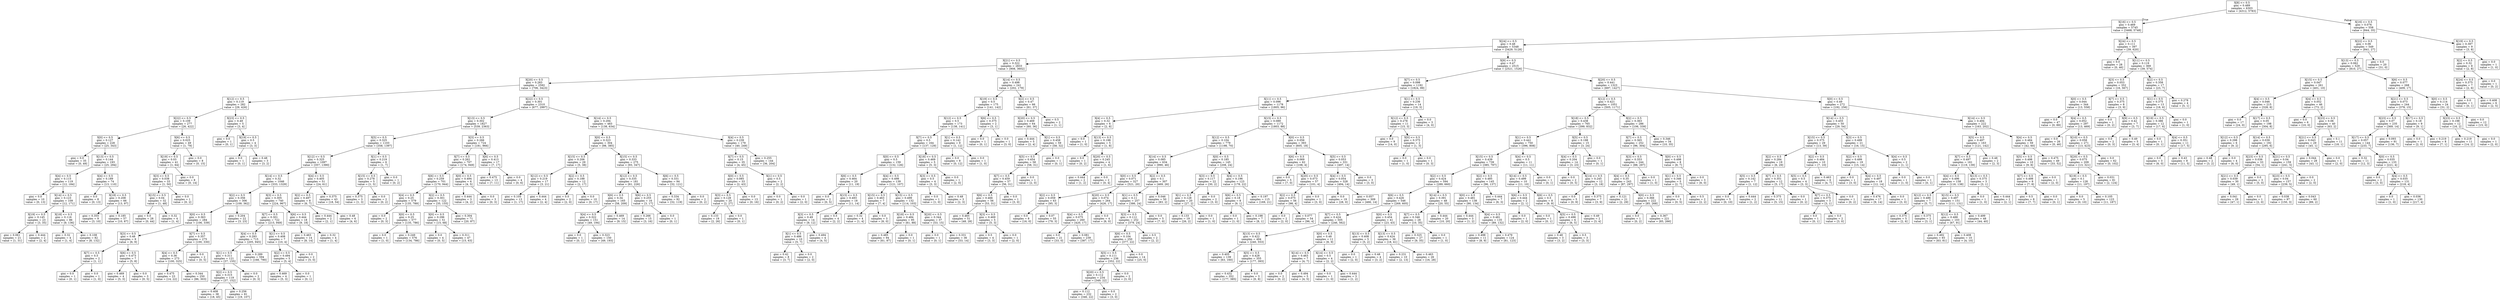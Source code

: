 digraph Tree {
node [shape=box] ;
0 [label="X[8] <= 0.5\ngini = 0.489\nsamples = 6303\nvalue = [4312, 5783]"] ;
1 [label="X[16] <= 0.5\ngini = 0.469\nsamples = 5745\nvalue = [3468, 5748]"] ;
0 -> 1 [labeldistance=2.5, labelangle=45, headlabel="True"] ;
2 [label="X[24] <= 0.5\ngini = 0.48\nsamples = 5348\nvalue = [3429, 5128]"] ;
1 -> 2 ;
3 [label="X[21] <= 0.5\ngini = 0.322\nsamples = 2833\nvalue = [908, 3602]"] ;
2 -> 3 ;
4 [label="X[20] <= 0.5\ngini = 0.283\nsamples = 2592\nvalue = [706, 3423]"] ;
3 -> 4 ;
5 [label="X[12] <= 0.5\ngini = 0.119\nsamples = 282\nvalue = [29, 426]"] ;
4 -> 5 ;
6 [label="X[22] <= 0.5\ngini = 0.109\nsamples = 277\nvalue = [26, 422]"] ;
5 -> 6 ;
7 [label="X[0] <= 0.5\ngini = 0.127\nsamples = 228\nvalue = [25, 343]"] ;
6 -> 7 ;
8 [label="gini = 0.0\nsamples = 35\nvalue = [0, 49]"] ;
7 -> 8 ;
9 [label="X[13] <= 0.5\ngini = 0.144\nsamples = 193\nvalue = [25, 294]"] ;
7 -> 9 ;
10 [label="X[4] <= 0.5\ngini = 0.115\nsamples = 119\nvalue = [12, 184]"] ;
9 -> 10 ;
11 [label="gini = 0.0\nsamples = 10\nvalue = [0, 13]"] ;
10 -> 11 ;
12 [label="X[14] <= 0.5\ngini = 0.123\nsamples = 109\nvalue = [12, 171]"] ;
10 -> 12 ;
13 [label="X[19] <= 0.5\ngini = 0.145\nsamples = 23\nvalue = [3, 35]"] ;
12 -> 13 ;
14 [label="gini = 0.061\nsamples = 21\nvalue = [1, 31]"] ;
13 -> 14 ;
15 [label="gini = 0.444\nsamples = 2\nvalue = [2, 4]"] ;
13 -> 15 ;
16 [label="X[18] <= 0.5\ngini = 0.116\nsamples = 86\nvalue = [9, 136]"] ;
12 -> 16 ;
17 [label="gini = 0.32\nsamples = 4\nvalue = [1, 4]"] ;
16 -> 17 ;
18 [label="gini = 0.108\nsamples = 82\nvalue = [8, 132]"] ;
16 -> 18 ;
19 [label="X[4] <= 0.5\ngini = 0.189\nsamples = 74\nvalue = [13, 110]"] ;
9 -> 19 ;
20 [label="gini = 0.0\nsamples = 8\nvalue = [0, 13]"] ;
19 -> 20 ;
21 [label="X[18] <= 0.5\ngini = 0.208\nsamples = 66\nvalue = [13, 97]"] ;
19 -> 21 ;
22 [label="gini = 0.355\nsamples = 9\nvalue = [3, 10]"] ;
21 -> 22 ;
23 [label="gini = 0.185\nsamples = 57\nvalue = [10, 87]"] ;
21 -> 23 ;
24 [label="X[6] <= 0.5\ngini = 0.025\nsamples = 49\nvalue = [1, 79]"] ;
6 -> 24 ;
25 [label="X[19] <= 0.5\ngini = 0.03\nsamples = 41\nvalue = [1, 64]"] ;
24 -> 25 ;
26 [label="X[3] <= 0.5\ngini = 0.038\nsamples = 33\nvalue = [1, 50]"] ;
25 -> 26 ;
27 [label="X[15] <= 0.5\ngini = 0.04\nsamples = 32\nvalue = [1, 48]"] ;
26 -> 27 ;
28 [label="gini = 0.0\nsamples = 28\nvalue = [0, 44]"] ;
27 -> 28 ;
29 [label="gini = 0.32\nsamples = 4\nvalue = [1, 4]"] ;
27 -> 29 ;
30 [label="gini = 0.0\nsamples = 1\nvalue = [0, 2]"] ;
26 -> 30 ;
31 [label="gini = 0.0\nsamples = 8\nvalue = [0, 14]"] ;
25 -> 31 ;
32 [label="gini = 0.0\nsamples = 8\nvalue = [0, 15]"] ;
24 -> 32 ;
33 [label="X[23] <= 0.5\ngini = 0.49\nsamples = 5\nvalue = [3, 4]"] ;
5 -> 33 ;
34 [label="gini = 0.0\nsamples = 1\nvalue = [0, 1]"] ;
33 -> 34 ;
35 [label="X[19] <= 0.5\ngini = 0.5\nsamples = 4\nvalue = [3, 3]"] ;
33 -> 35 ;
36 [label="gini = 0.0\nsamples = 1\nvalue = [0, 1]"] ;
35 -> 36 ;
37 [label="gini = 0.48\nsamples = 3\nvalue = [3, 2]"] ;
35 -> 37 ;
38 [label="X[22] <= 0.5\ngini = 0.301\nsamples = 2310\nvalue = [677, 2997]"] ;
4 -> 38 ;
39 [label="X[13] <= 0.5\ngini = 0.302\nsamples = 1827\nvalue = [539, 2363]"] ;
38 -> 39 ;
40 [label="X[5] <= 0.5\ngini = 0.325\nsamples = 1103\nvalue = [358, 1397]"] ;
39 -> 40 ;
41 [label="X[12] <= 0.5\ngini = 0.325\nsamples = 1097\nvalue = [357, 1390]"] ;
40 -> 41 ;
42 [label="X[14] <= 0.5\ngini = 0.32\nsamples = 1046\nvalue = [333, 1329]"] ;
41 -> 42 ;
43 [label="X[2] <= 0.5\ngini = 0.356\nsamples = 306\nvalue = [109, 362]"] ;
42 -> 43 ;
44 [label="X[0] <= 0.5\ngini = 0.363\nsamples = 284\nvalue = [106, 339]"] ;
43 -> 44 ;
45 [label="X[3] <= 0.5\ngini = 0.48\nsamples = 9\nvalue = [6, 9]"] ;
44 -> 45 ;
46 [label="X[7] <= 0.5\ngini = 0.5\nsamples = 2\nvalue = [1, 1]"] ;
45 -> 46 ;
47 [label="gini = 0.0\nsamples = 1\nvalue = [0, 1]"] ;
46 -> 47 ;
48 [label="gini = 0.0\nsamples = 1\nvalue = [1, 0]"] ;
46 -> 48 ;
49 [label="X[6] <= 0.5\ngini = 0.473\nsamples = 7\nvalue = [5, 8]"] ;
45 -> 49 ;
50 [label="gini = 0.469\nsamples = 4\nvalue = [5, 3]"] ;
49 -> 50 ;
51 [label="gini = 0.0\nsamples = 3\nvalue = [0, 5]"] ;
49 -> 51 ;
52 [label="X[7] <= 0.5\ngini = 0.357\nsamples = 275\nvalue = [100, 330]"] ;
44 -> 52 ;
53 [label="X[4] <= 0.5\ngini = 0.36\nsamples = 273\nvalue = [100, 325]"] ;
52 -> 53 ;
54 [label="gini = 0.475\nsamples = 23\nvalue = [14, 22]"] ;
53 -> 54 ;
55 [label="gini = 0.344\nsamples = 250\nvalue = [86, 303]"] ;
53 -> 55 ;
56 [label="gini = 0.0\nsamples = 2\nvalue = [0, 5]"] ;
52 -> 56 ;
57 [label="gini = 0.204\nsamples = 22\nvalue = [3, 23]"] ;
43 -> 57 ;
58 [label="X[3] <= 0.5\ngini = 0.305\nsamples = 740\nvalue = [224, 967]"] ;
42 -> 58 ;
59 [label="X[7] <= 0.5\ngini = 0.301\nsamples = 722\nvalue = [215, 949]"] ;
58 -> 59 ;
60 [label="X[4] <= 0.5\ngini = 0.293\nsamples = 715\nvalue = [205, 945]"] ;
59 -> 60 ;
61 [label="X[1] <= 0.5\ngini = 0.311\nsamples = 121\nvalue = [37, 155]"] ;
60 -> 61 ;
62 [label="X[2] <= 0.5\ngini = 0.315\nsamples = 119\nvalue = [37, 152]"] ;
61 -> 62 ;
63 [label="gini = 0.408\nsamples = 38\nvalue = [18, 45]"] ;
62 -> 63 ;
64 [label="gini = 0.256\nsamples = 81\nvalue = [19, 107]"] ;
62 -> 64 ;
65 [label="gini = 0.0\nsamples = 2\nvalue = [0, 3]"] ;
61 -> 65 ;
66 [label="gini = 0.289\nsamples = 594\nvalue = [168, 790]"] ;
60 -> 66 ;
67 [label="X[1] <= 0.5\ngini = 0.408\nsamples = 7\nvalue = [10, 4]"] ;
59 -> 67 ;
68 [label="X[2] <= 0.5\ngini = 0.494\nsamples = 5\nvalue = [5, 4]"] ;
67 -> 68 ;
69 [label="gini = 0.469\nsamples = 4\nvalue = [5, 3]"] ;
68 -> 69 ;
70 [label="gini = 0.0\nsamples = 1\nvalue = [0, 1]"] ;
68 -> 70 ;
71 [label="gini = 0.0\nsamples = 2\nvalue = [5, 0]"] ;
67 -> 71 ;
72 [label="X[6] <= 0.5\ngini = 0.444\nsamples = 18\nvalue = [9, 18]"] ;
58 -> 72 ;
73 [label="gini = 0.463\nsamples = 14\nvalue = [8, 14]"] ;
72 -> 73 ;
74 [label="gini = 0.32\nsamples = 4\nvalue = [1, 4]"] ;
72 -> 74 ;
75 [label="X[4] <= 0.5\ngini = 0.405\nsamples = 51\nvalue = [24, 61]"] ;
41 -> 75 ;
76 [label="X[2] <= 0.5\ngini = 0.497\nsamples = 8\nvalue = [6, 7]"] ;
75 -> 76 ;
77 [label="gini = 0.444\nsamples = 2\nvalue = [2, 1]"] ;
76 -> 77 ;
78 [label="gini = 0.48\nsamples = 6\nvalue = [4, 6]"] ;
76 -> 78 ;
79 [label="gini = 0.375\nsamples = 43\nvalue = [18, 54]"] ;
75 -> 79 ;
80 [label="X[1] <= 0.5\ngini = 0.219\nsamples = 6\nvalue = [1, 7]"] ;
40 -> 80 ;
81 [label="X[15] <= 0.5\ngini = 0.278\nsamples = 5\nvalue = [1, 5]"] ;
80 -> 81 ;
82 [label="gini = 0.375\nsamples = 3\nvalue = [1, 3]"] ;
81 -> 82 ;
83 [label="gini = 0.0\nsamples = 2\nvalue = [0, 2]"] ;
81 -> 83 ;
84 [label="gini = 0.0\nsamples = 1\nvalue = [0, 2]"] ;
80 -> 84 ;
85 [label="X[3] <= 0.5\ngini = 0.266\nsamples = 724\nvalue = [181, 966]"] ;
39 -> 85 ;
86 [label="X[7] <= 0.5\ngini = 0.262\nsamples = 707\nvalue = [174, 949]"] ;
85 -> 86 ;
87 [label="X[6] <= 0.5\ngini = 0.259\nsamples = 701\nvalue = [170, 944]"] ;
86 -> 87 ;
88 [label="X[4] <= 0.5\ngini = 0.25\nsamples = 579\nvalue = [135, 789]"] ;
87 -> 88 ;
89 [label="gini = 0.0\nsamples = 2\nvalue = [0, 3]"] ;
88 -> 89 ;
90 [label="X[0] <= 0.5\ngini = 0.25\nsamples = 577\nvalue = [135, 786]"] ;
88 -> 90 ;
91 [label="gini = 0.0\nsamples = 1\nvalue = [1, 0]"] ;
90 -> 91 ;
92 [label="gini = 0.249\nsamples = 576\nvalue = [134, 786]"] ;
90 -> 92 ;
93 [label="X[2] <= 0.5\ngini = 0.301\nsamples = 122\nvalue = [35, 155]"] ;
87 -> 93 ;
94 [label="X[0] <= 0.5\ngini = 0.296\nsamples = 51\nvalue = [15, 68]"] ;
93 -> 94 ;
95 [label="gini = 0.0\nsamples = 4\nvalue = [0, 5]"] ;
94 -> 95 ;
96 [label="gini = 0.311\nsamples = 47\nvalue = [15, 63]"] ;
94 -> 96 ;
97 [label="gini = 0.304\nsamples = 71\nvalue = [20, 87]"] ;
93 -> 97 ;
98 [label="X[0] <= 0.5\ngini = 0.494\nsamples = 6\nvalue = [4, 5]"] ;
86 -> 98 ;
99 [label="gini = 0.444\nsamples = 3\nvalue = [4, 2]"] ;
98 -> 99 ;
100 [label="gini = 0.0\nsamples = 3\nvalue = [0, 3]"] ;
98 -> 100 ;
101 [label="X[6] <= 0.5\ngini = 0.413\nsamples = 17\nvalue = [7, 17]"] ;
85 -> 101 ;
102 [label="gini = 0.475\nsamples = 13\nvalue = [7, 11]"] ;
101 -> 102 ;
103 [label="gini = 0.0\nsamples = 4\nvalue = [0, 6]"] ;
101 -> 103 ;
104 [label="X[14] <= 0.5\ngini = 0.294\nsamples = 483\nvalue = [138, 634]"] ;
38 -> 104 ;
105 [label="X[0] <= 0.5\ngini = 0.323\nsamples = 304\nvalue = [98, 385]"] ;
104 -> 105 ;
106 [label="X[15] <= 0.5\ngini = 0.206\nsamples = 29\nvalue = [5, 38]"] ;
105 -> 106 ;
107 [label="X[12] <= 0.5\ngini = 0.219\nsamples = 17\nvalue = [3, 21]"] ;
106 -> 107 ;
108 [label="gini = 0.105\nsamples = 13\nvalue = [1, 17]"] ;
107 -> 108 ;
109 [label="gini = 0.444\nsamples = 4\nvalue = [2, 4]"] ;
107 -> 109 ;
110 [label="X[2] <= 0.5\ngini = 0.188\nsamples = 12\nvalue = [2, 17]"] ;
106 -> 110 ;
111 [label="gini = 0.0\nsamples = 2\nvalue = [2, 0]"] ;
110 -> 111 ;
112 [label="gini = 0.0\nsamples = 10\nvalue = [0, 17]"] ;
110 -> 112 ;
113 [label="X[15] <= 0.5\ngini = 0.333\nsamples = 275\nvalue = [93, 347]"] ;
105 -> 113 ;
114 [label="X[12] <= 0.5\ngini = 0.335\nsamples = 181\nvalue = [61, 226]"] ;
113 -> 114 ;
115 [label="X[6] <= 0.5\ngini = 0.34\nsamples = 165\nvalue = [58, 209]"] ;
114 -> 115 ;
116 [label="X[4] <= 0.5\ngini = 0.322\nsamples = 151\nvalue = [49, 194]"] ;
115 -> 116 ;
117 [label="gini = 0.0\nsamples = 1\nvalue = [0, 1]"] ;
116 -> 117 ;
118 [label="gini = 0.323\nsamples = 150\nvalue = [49, 193]"] ;
116 -> 118 ;
119 [label="gini = 0.469\nsamples = 14\nvalue = [9, 15]"] ;
115 -> 119 ;
120 [label="X[6] <= 0.5\ngini = 0.255\nsamples = 16\nvalue = [3, 17]"] ;
114 -> 120 ;
121 [label="gini = 0.266\nsamples = 15\nvalue = [3, 16]"] ;
120 -> 121 ;
122 [label="gini = 0.0\nsamples = 1\nvalue = [0, 1]"] ;
120 -> 122 ;
123 [label="X[6] <= 0.5\ngini = 0.331\nsamples = 94\nvalue = [32, 121]"] ;
113 -> 123 ;
124 [label="gini = 0.334\nsamples = 92\nvalue = [32, 119]"] ;
123 -> 124 ;
125 [label="gini = 0.0\nsamples = 2\nvalue = [0, 2]"] ;
123 -> 125 ;
126 [label="X[4] <= 0.5\ngini = 0.239\nsamples = 179\nvalue = [40, 249]"] ;
104 -> 126 ;
127 [label="X[7] <= 0.5\ngini = 0.15\nsamples = 35\nvalue = [4, 45]"] ;
126 -> 127 ;
128 [label="X[0] <= 0.5\ngini = 0.085\nsamples = 33\nvalue = [2, 43]"] ;
127 -> 128 ;
129 [label="X[3] <= 0.5\ngini = 0.128\nsamples = 20\nvalue = [2, 27]"] ;
128 -> 129 ;
130 [label="gini = 0.133\nsamples = 19\nvalue = [2, 26]"] ;
129 -> 130 ;
131 [label="gini = 0.0\nsamples = 1\nvalue = [0, 1]"] ;
129 -> 131 ;
132 [label="gini = 0.0\nsamples = 13\nvalue = [0, 16]"] ;
128 -> 132 ;
133 [label="X[1] <= 0.5\ngini = 0.5\nsamples = 2\nvalue = [2, 2]"] ;
127 -> 133 ;
134 [label="gini = 0.0\nsamples = 1\nvalue = [0, 2]"] ;
133 -> 134 ;
135 [label="gini = 0.0\nsamples = 1\nvalue = [2, 0]"] ;
133 -> 135 ;
136 [label="gini = 0.255\nsamples = 144\nvalue = [36, 204]"] ;
126 -> 136 ;
137 [label="X[14] <= 0.5\ngini = 0.498\nsamples = 241\nvalue = [202, 179]"] ;
3 -> 137 ;
138 [label="X[19] <= 0.5\ngini = 0.5\nsamples = 175\nvalue = [141, 142]"] ;
137 -> 138 ;
139 [label="X[12] <= 0.5\ngini = 0.5\nsamples = 173\nvalue = [138, 141]"] ;
138 -> 139 ;
140 [label="X[7] <= 0.5\ngini = 0.5\nsamples = 164\nvalue = [137, 129]"] ;
139 -> 140 ;
141 [label="X[0] <= 0.5\ngini = 0.5\nsamples = 159\nvalue = [132, 126]"] ;
140 -> 141 ;
142 [label="X[6] <= 0.5\ngini = 0.464\nsamples = 20\nvalue = [11, 19]"] ;
141 -> 142 ;
143 [label="gini = 0.0\nsamples = 2\nvalue = [0, 5]"] ;
142 -> 143 ;
144 [label="X[15] <= 0.5\ngini = 0.493\nsamples = 18\nvalue = [11, 14]"] ;
142 -> 144 ;
145 [label="X[3] <= 0.5\ngini = 0.49\nsamples = 14\nvalue = [9, 12]"] ;
144 -> 145 ;
146 [label="X[1] <= 0.5\ngini = 0.486\nsamples = 10\nvalue = [5, 7]"] ;
145 -> 146 ;
147 [label="gini = 0.42\nsamples = 8\nvalue = [3, 7]"] ;
146 -> 147 ;
148 [label="gini = 0.0\nsamples = 2\nvalue = [2, 0]"] ;
146 -> 148 ;
149 [label="gini = 0.494\nsamples = 4\nvalue = [4, 5]"] ;
145 -> 149 ;
150 [label="gini = 0.5\nsamples = 4\nvalue = [2, 2]"] ;
144 -> 150 ;
151 [label="X[4] <= 0.5\ngini = 0.498\nsamples = 139\nvalue = [121, 107]"] ;
141 -> 151 ;
152 [label="X[15] <= 0.5\ngini = 0.463\nsamples = 7\nvalue = [7, 4]"] ;
151 -> 152 ;
153 [label="gini = 0.32\nsamples = 4\nvalue = [1, 4]"] ;
152 -> 153 ;
154 [label="gini = 0.0\nsamples = 3\nvalue = [6, 0]"] ;
152 -> 154 ;
155 [label="X[15] <= 0.5\ngini = 0.499\nsamples = 132\nvalue = [114, 103]"] ;
151 -> 155 ;
156 [label="X[18] <= 0.5\ngini = 0.484\nsamples = 95\nvalue = [61, 88]"] ;
155 -> 156 ;
157 [label="gini = 0.485\nsamples = 94\nvalue = [61, 87]"] ;
156 -> 157 ;
158 [label="gini = 0.0\nsamples = 1\nvalue = [0, 1]"] ;
156 -> 158 ;
159 [label="X[20] <= 0.5\ngini = 0.344\nsamples = 37\nvalue = [53, 15]"] ;
155 -> 159 ;
160 [label="gini = 0.0\nsamples = 1\nvalue = [0, 1]"] ;
159 -> 160 ;
161 [label="gini = 0.331\nsamples = 36\nvalue = [53, 14]"] ;
159 -> 161 ;
162 [label="X[18] <= 0.5\ngini = 0.469\nsamples = 5\nvalue = [5, 3]"] ;
140 -> 162 ;
163 [label="X[3] <= 0.5\ngini = 0.5\nsamples = 4\nvalue = [3, 3]"] ;
162 -> 163 ;
164 [label="gini = 0.0\nsamples = 1\nvalue = [1, 0]"] ;
163 -> 164 ;
165 [label="gini = 0.48\nsamples = 3\nvalue = [2, 3]"] ;
163 -> 165 ;
166 [label="gini = 0.0\nsamples = 1\nvalue = [2, 0]"] ;
162 -> 166 ;
167 [label="X[1] <= 0.5\ngini = 0.142\nsamples = 9\nvalue = [1, 12]"] ;
139 -> 167 ;
168 [label="gini = 0.0\nsamples = 8\nvalue = [0, 12]"] ;
167 -> 168 ;
169 [label="gini = 0.0\nsamples = 1\nvalue = [1, 0]"] ;
167 -> 169 ;
170 [label="X[6] <= 0.5\ngini = 0.375\nsamples = 2\nvalue = [3, 1]"] ;
138 -> 170 ;
171 [label="gini = 0.0\nsamples = 1\nvalue = [0, 1]"] ;
170 -> 171 ;
172 [label="gini = 0.0\nsamples = 1\nvalue = [3, 0]"] ;
170 -> 172 ;
173 [label="X[2] <= 0.5\ngini = 0.47\nsamples = 66\nvalue = [61, 37]"] ;
137 -> 173 ;
174 [label="X[20] <= 0.5\ngini = 0.469\nsamples = 64\nvalue = [60, 36]"] ;
173 -> 174 ;
175 [label="gini = 0.444\nsamples = 5\nvalue = [2, 4]"] ;
174 -> 175 ;
176 [label="X[1] <= 0.5\ngini = 0.458\nsamples = 59\nvalue = [58, 32]"] ;
174 -> 176 ;
177 [label="X[5] <= 0.5\ngini = 0.454\nsamples = 58\nvalue = [58, 31]"] ;
176 -> 177 ;
178 [label="X[7] <= 0.5\ngini = 0.459\nsamples = 57\nvalue = [56, 31]"] ;
177 -> 178 ;
179 [label="X[6] <= 0.5\ngini = 0.466\nsamples = 56\nvalue = [53, 31]"] ;
178 -> 179 ;
180 [label="gini = 0.465\nsamples = 51\nvalue = [48, 28]"] ;
179 -> 180 ;
181 [label="X[3] <= 0.5\ngini = 0.469\nsamples = 5\nvalue = [5, 3]"] ;
179 -> 181 ;
182 [label="gini = 0.5\nsamples = 4\nvalue = [3, 3]"] ;
181 -> 182 ;
183 [label="gini = 0.0\nsamples = 1\nvalue = [2, 0]"] ;
181 -> 183 ;
184 [label="gini = 0.0\nsamples = 1\nvalue = [3, 0]"] ;
178 -> 184 ;
185 [label="gini = 0.0\nsamples = 1\nvalue = [2, 0]"] ;
177 -> 185 ;
186 [label="gini = 0.0\nsamples = 1\nvalue = [0, 1]"] ;
176 -> 186 ;
187 [label="gini = 0.5\nsamples = 2\nvalue = [1, 1]"] ;
173 -> 187 ;
188 [label="X[9] <= 0.5\ngini = 0.47\nsamples = 2515\nvalue = [2521, 1526]"] ;
2 -> 188 ;
189 [label="X[7] <= 0.5\ngini = 0.098\nsamples = 1192\nvalue = [1824, 99]"] ;
188 -> 189 ;
190 [label="X[11] <= 0.5\ngini = 0.096\nsamples = 1178\nvalue = [1805, 96]"] ;
189 -> 190 ;
191 [label="X[4] <= 0.5\ngini = 0.32\nsamples = 6\nvalue = [2, 8]"] ;
190 -> 191 ;
192 [label="gini = 0.0\nsamples = 1\nvalue = [1, 0]"] ;
191 -> 192 ;
193 [label="X[13] <= 0.5\ngini = 0.198\nsamples = 5\nvalue = [1, 8]"] ;
191 -> 193 ;
194 [label="gini = 0.0\nsamples = 1\nvalue = [0, 2]"] ;
193 -> 194 ;
195 [label="X[20] <= 0.5\ngini = 0.245\nsamples = 4\nvalue = [1, 6]"] ;
193 -> 195 ;
196 [label="gini = 0.444\nsamples = 2\nvalue = [1, 2]"] ;
195 -> 196 ;
197 [label="gini = 0.0\nsamples = 2\nvalue = [0, 4]"] ;
195 -> 197 ;
198 [label="X[15] <= 0.5\ngini = 0.089\nsamples = 1172\nvalue = [1803, 88]"] ;
190 -> 198 ;
199 [label="X[12] <= 0.5\ngini = 0.104\nsamples = 779\nvalue = [1198, 70]"] ;
198 -> 199 ;
200 [label="X[14] <= 0.5\ngini = 0.085\nsamples = 634\nvalue = [990, 46]"] ;
199 -> 200 ;
201 [label="X[0] <= 0.5\ngini = 0.071\nsamples = 327\nvalue = [521, 20]"] ;
200 -> 201 ;
202 [label="X[2] <= 0.5\ngini = 0.059\nsamples = 63\nvalue = [95, 3]"] ;
201 -> 202 ;
203 [label="gini = 0.0\nsamples = 8\nvalue = [16, 0]"] ;
202 -> 203 ;
204 [label="gini = 0.07\nsamples = 55\nvalue = [79, 3]"] ;
202 -> 204 ;
205 [label="X[20] <= 0.5\ngini = 0.074\nsamples = 264\nvalue = [426, 17]"] ;
201 -> 205 ;
206 [label="X[4] <= 0.5\ngini = 0.075\nsamples = 260\nvalue = [420, 17]"] ;
205 -> 206 ;
207 [label="gini = 0.0\nsamples = 21\nvalue = [33, 0]"] ;
206 -> 207 ;
208 [label="gini = 0.081\nsamples = 239\nvalue = [387, 17]"] ;
206 -> 208 ;
209 [label="gini = 0.0\nsamples = 4\nvalue = [6, 0]"] ;
205 -> 209 ;
210 [label="X[2] <= 0.5\ngini = 0.1\nsamples = 307\nvalue = [469, 26]"] ;
200 -> 210 ;
211 [label="X[1] <= 0.5\ngini = 0.11\nsamples = 257\nvalue = [386, 24]"] ;
210 -> 211 ;
212 [label="X[3] <= 0.5\ngini = 0.112\nsamples = 252\nvalue = [379, 24]"] ;
211 -> 212 ;
213 [label="X[6] <= 0.5\ngini = 0.104\nsamples = 250\nvalue = [377, 22]"] ;
212 -> 213 ;
214 [label="X[5] <= 0.5\ngini = 0.111\nsamples = 236\nvalue = [352, 22]"] ;
213 -> 214 ;
215 [label="X[20] <= 0.5\ngini = 0.112\nsamples = 234\nvalue = [349, 22]"] ;
214 -> 215 ;
216 [label="gini = 0.112\nsamples = 232\nvalue = [346, 22]"] ;
215 -> 216 ;
217 [label="gini = 0.0\nsamples = 2\nvalue = [3, 0]"] ;
215 -> 217 ;
218 [label="gini = 0.0\nsamples = 2\nvalue = [3, 0]"] ;
214 -> 218 ;
219 [label="gini = 0.0\nsamples = 14\nvalue = [25, 0]"] ;
213 -> 219 ;
220 [label="gini = 0.5\nsamples = 2\nvalue = [2, 2]"] ;
212 -> 220 ;
221 [label="gini = 0.0\nsamples = 5\nvalue = [7, 0]"] ;
211 -> 221 ;
222 [label="gini = 0.046\nsamples = 50\nvalue = [83, 2]"] ;
210 -> 222 ;
223 [label="X[0] <= 0.5\ngini = 0.185\nsamples = 145\nvalue = [208, 24]"] ;
199 -> 223 ;
224 [label="X[3] <= 0.5\ngini = 0.117\nsamples = 22\nvalue = [30, 2]"] ;
223 -> 224 ;
225 [label="X[1] <= 0.5\ngini = 0.128\nsamples = 20\nvalue = [27, 2]"] ;
224 -> 225 ;
226 [label="gini = 0.133\nsamples = 19\nvalue = [26, 2]"] ;
225 -> 226 ;
227 [label="gini = 0.0\nsamples = 1\nvalue = [1, 0]"] ;
225 -> 227 ;
228 [label="gini = 0.0\nsamples = 2\nvalue = [3, 0]"] ;
224 -> 228 ;
229 [label="X[4] <= 0.5\ngini = 0.196\nsamples = 123\nvalue = [178, 22]"] ;
223 -> 229 ;
230 [label="X[6] <= 0.5\ngini = 0.18\nsamples = 8\nvalue = [9, 1]"] ;
229 -> 230 ;
231 [label="gini = 0.0\nsamples = 1\nvalue = [1, 0]"] ;
230 -> 231 ;
232 [label="gini = 0.198\nsamples = 7\nvalue = [8, 1]"] ;
230 -> 232 ;
233 [label="gini = 0.197\nsamples = 115\nvalue = [169, 21]"] ;
229 -> 233 ;
234 [label="X[0] <= 0.5\ngini = 0.056\nsamples = 393\nvalue = [605, 18]"] ;
198 -> 234 ;
235 [label="X[6] <= 0.5\ngini = 0.069\nsamples = 62\nvalue = [108, 4]"] ;
234 -> 235 ;
236 [label="gini = 0.0\nsamples = 5\nvalue = [7, 0]"] ;
235 -> 236 ;
237 [label="X[20] <= 0.5\ngini = 0.073\nsamples = 57\nvalue = [101, 4]"] ;
235 -> 237 ;
238 [label="X[2] <= 0.5\ngini = 0.075\nsamples = 56\nvalue = [98, 4]"] ;
237 -> 238 ;
239 [label="gini = 0.0\nsamples = 2\nvalue = [2, 0]"] ;
238 -> 239 ;
240 [label="gini = 0.077\nsamples = 54\nvalue = [96, 4]"] ;
238 -> 240 ;
241 [label="gini = 0.0\nsamples = 1\nvalue = [3, 0]"] ;
237 -> 241 ;
242 [label="X[5] <= 0.5\ngini = 0.053\nsamples = 331\nvalue = [497, 14]"] ;
234 -> 242 ;
243 [label="X[4] <= 0.5\ngini = 0.054\nsamples = 328\nvalue = [494, 14]"] ;
242 -> 243 ;
244 [label="gini = 0.0\nsamples = 19\nvalue = [28, 0]"] ;
243 -> 244 ;
245 [label="gini = 0.057\nsamples = 309\nvalue = [466, 14]"] ;
243 -> 245 ;
246 [label="gini = 0.0\nsamples = 3\nvalue = [3, 0]"] ;
242 -> 246 ;
247 [label="X[1] <= 0.5\ngini = 0.236\nsamples = 14\nvalue = [19, 3]"] ;
189 -> 247 ;
248 [label="X[12] <= 0.5\ngini = 0.278\nsamples = 11\nvalue = [15, 3]"] ;
247 -> 248 ;
249 [label="gini = 0.0\nsamples = 9\nvalue = [14, 0]"] ;
248 -> 249 ;
250 [label="X[0] <= 0.5\ngini = 0.375\nsamples = 2\nvalue = [1, 3]"] ;
248 -> 250 ;
251 [label="gini = 0.0\nsamples = 1\nvalue = [1, 0]"] ;
250 -> 251 ;
252 [label="gini = 0.0\nsamples = 1\nvalue = [0, 3]"] ;
250 -> 252 ;
253 [label="gini = 0.0\nsamples = 3\nvalue = [4, 0]"] ;
247 -> 253 ;
254 [label="X[20] <= 0.5\ngini = 0.441\nsamples = 1323\nvalue = [697, 1427]"] ;
188 -> 254 ;
255 [label="X[12] <= 0.5\ngini = 0.421\nsamples = 1051\nvalue = [505, 1171]"] ;
254 -> 255 ;
256 [label="X[18] <= 0.5\ngini = 0.438\nsamples = 765\nvalue = [399, 832]"] ;
255 -> 256 ;
257 [label="X[1] <= 0.5\ngini = 0.441\nsamples = 750\nvalue = [396, 808]"] ;
256 -> 257 ;
258 [label="X[15] <= 0.5\ngini = 0.439\nsamples = 739\nvalue = [385, 797]"] ;
257 -> 258 ;
259 [label="X[2] <= 0.5\ngini = 0.424\nsamples = 594\nvalue = [289, 660]"] ;
258 -> 259 ;
260 [label="X[6] <= 0.5\ngini = 0.426\nsamples = 546\nvalue = [269, 605]"] ;
259 -> 260 ;
261 [label="X[7] <= 0.5\ngini = 0.424\nsamples = 505\nvalue = [246, 562]"] ;
260 -> 261 ;
262 [label="X[13] <= 0.5\ngini = 0.422\nsamples = 494\nvalue = [240, 553]"] ;
261 -> 262 ;
263 [label="gini = 0.405\nsamples = 139\nvalue = [63, 160]"] ;
262 -> 263 ;
264 [label="X[5] <= 0.5\ngini = 0.428\nsamples = 355\nvalue = [177, 393]"] ;
262 -> 264 ;
265 [label="gini = 0.432\nsamples = 352\nvalue = [177, 385]"] ;
264 -> 265 ;
266 [label="gini = 0.0\nsamples = 3\nvalue = [0, 8]"] ;
264 -> 266 ;
267 [label="X[0] <= 0.5\ngini = 0.48\nsamples = 11\nvalue = [6, 9]"] ;
261 -> 267 ;
268 [label="X[14] <= 0.5\ngini = 0.463\nsamples = 7\nvalue = [4, 7]"] ;
267 -> 268 ;
269 [label="gini = 0.0\nsamples = 2\nvalue = [0, 2]"] ;
268 -> 269 ;
270 [label="gini = 0.494\nsamples = 5\nvalue = [4, 5]"] ;
268 -> 270 ;
271 [label="X[14] <= 0.5\ngini = 0.5\nsamples = 4\nvalue = [2, 2]"] ;
267 -> 271 ;
272 [label="gini = 0.0\nsamples = 1\nvalue = [1, 0]"] ;
271 -> 272 ;
273 [label="gini = 0.444\nsamples = 3\nvalue = [1, 2]"] ;
271 -> 273 ;
274 [label="X[0] <= 0.5\ngini = 0.454\nsamples = 41\nvalue = [23, 43]"] ;
260 -> 274 ;
275 [label="X[13] <= 0.5\ngini = 0.408\nsamples = 5\nvalue = [5, 2]"] ;
274 -> 275 ;
276 [label="gini = 0.0\nsamples = 1\nvalue = [2, 0]"] ;
275 -> 276 ;
277 [label="gini = 0.48\nsamples = 4\nvalue = [3, 2]"] ;
275 -> 277 ;
278 [label="X[13] <= 0.5\ngini = 0.424\nsamples = 36\nvalue = [18, 41]"] ;
274 -> 278 ;
279 [label="gini = 0.231\nsamples = 10\nvalue = [2, 13]"] ;
278 -> 279 ;
280 [label="gini = 0.463\nsamples = 26\nvalue = [16, 28]"] ;
278 -> 280 ;
281 [label="X[14] <= 0.5\ngini = 0.391\nsamples = 48\nvalue = [20, 55]"] ;
259 -> 281 ;
282 [label="X[7] <= 0.5\ngini = 0.346\nsamples = 28\nvalue = [10, 35]"] ;
281 -> 282 ;
283 [label="gini = 0.325\nsamples = 27\nvalue = [9, 35]"] ;
282 -> 283 ;
284 [label="gini = 0.0\nsamples = 1\nvalue = [1, 0]"] ;
282 -> 284 ;
285 [label="gini = 0.444\nsamples = 20\nvalue = [10, 20]"] ;
281 -> 285 ;
286 [label="X[2] <= 0.5\ngini = 0.485\nsamples = 145\nvalue = [96, 137]"] ;
258 -> 286 ;
287 [label="X[0] <= 0.5\ngini = 0.481\nsamples = 138\nvalue = [90, 134]"] ;
286 -> 287 ;
288 [label="gini = 0.444\nsamples = 3\nvalue = [1, 2]"] ;
287 -> 288 ;
289 [label="X[4] <= 0.5\ngini = 0.481\nsamples = 135\nvalue = [89, 132]"] ;
287 -> 289 ;
290 [label="gini = 0.498\nsamples = 11\nvalue = [8, 9]"] ;
289 -> 290 ;
291 [label="gini = 0.479\nsamples = 124\nvalue = [81, 123]"] ;
289 -> 291 ;
292 [label="gini = 0.444\nsamples = 7\nvalue = [6, 3]"] ;
286 -> 292 ;
293 [label="X[4] <= 0.5\ngini = 0.5\nsamples = 11\nvalue = [11, 11]"] ;
257 -> 293 ;
294 [label="X[14] <= 0.5\ngini = 0.499\nsamples = 10\nvalue = [11, 10]"] ;
293 -> 294 ;
295 [label="X[6] <= 0.5\ngini = 0.444\nsamples = 2\nvalue = [2, 1]"] ;
294 -> 295 ;
296 [label="gini = 0.0\nsamples = 1\nvalue = [2, 0]"] ;
295 -> 296 ;
297 [label="gini = 0.0\nsamples = 1\nvalue = [0, 1]"] ;
295 -> 297 ;
298 [label="X[6] <= 0.5\ngini = 0.5\nsamples = 8\nvalue = [9, 9]"] ;
294 -> 298 ;
299 [label="X[5] <= 0.5\ngini = 0.496\nsamples = 6\nvalue = [6, 5]"] ;
298 -> 299 ;
300 [label="gini = 0.48\nsamples = 3\nvalue = [3, 2]"] ;
299 -> 300 ;
301 [label="gini = 0.5\nsamples = 3\nvalue = [3, 3]"] ;
299 -> 301 ;
302 [label="gini = 0.49\nsamples = 2\nvalue = [3, 4]"] ;
298 -> 302 ;
303 [label="gini = 0.0\nsamples = 1\nvalue = [0, 1]"] ;
293 -> 303 ;
304 [label="X[5] <= 0.5\ngini = 0.198\nsamples = 15\nvalue = [3, 24]"] ;
256 -> 304 ;
305 [label="X[4] <= 0.5\ngini = 0.204\nsamples = 14\nvalue = [3, 23]"] ;
304 -> 305 ;
306 [label="gini = 0.0\nsamples = 2\nvalue = [0, 5]"] ;
305 -> 306 ;
307 [label="X[14] <= 0.5\ngini = 0.245\nsamples = 12\nvalue = [3, 18]"] ;
305 -> 307 ;
308 [label="gini = 0.0\nsamples = 5\nvalue = [0, 9]"] ;
307 -> 308 ;
309 [label="gini = 0.375\nsamples = 7\nvalue = [3, 9]"] ;
307 -> 309 ;
310 [label="gini = 0.0\nsamples = 1\nvalue = [0, 1]"] ;
304 -> 310 ;
311 [label="X[2] <= 0.5\ngini = 0.363\nsamples = 286\nvalue = [106, 339]"] ;
255 -> 311 ;
312 [label="X[7] <= 0.5\ngini = 0.365\nsamples = 252\nvalue = [96, 304]"] ;
311 -> 312 ;
313 [label="X[3] <= 0.5\ngini = 0.353\nsamples = 244\nvalue = [88, 297]"] ;
312 -> 313 ;
314 [label="X[4] <= 0.5\ngini = 0.35\nsamples = 243\nvalue = [87, 297]"] ;
313 -> 314 ;
315 [label="gini = 0.121\nsamples = 21\nvalue = [2, 29]"] ;
314 -> 315 ;
316 [label="X[0] <= 0.5\ngini = 0.366\nsamples = 222\nvalue = [85, 268]"] ;
314 -> 316 ;
317 [label="gini = 0.0\nsamples = 1\nvalue = [0, 2]"] ;
316 -> 317 ;
318 [label="gini = 0.367\nsamples = 221\nvalue = [85, 266]"] ;
316 -> 318 ;
319 [label="gini = 0.0\nsamples = 1\nvalue = [1, 0]"] ;
313 -> 319 ;
320 [label="X[0] <= 0.5\ngini = 0.498\nsamples = 8\nvalue = [8, 7]"] ;
312 -> 320 ;
321 [label="X[1] <= 0.5\ngini = 0.346\nsamples = 5\nvalue = [2, 7]"] ;
320 -> 321 ;
322 [label="gini = 0.0\nsamples = 3\nvalue = [0, 5]"] ;
321 -> 322 ;
323 [label="gini = 0.5\nsamples = 2\nvalue = [2, 2]"] ;
321 -> 323 ;
324 [label="gini = 0.0\nsamples = 3\nvalue = [6, 0]"] ;
320 -> 324 ;
325 [label="gini = 0.346\nsamples = 34\nvalue = [10, 35]"] ;
311 -> 325 ;
326 [label="X[0] <= 0.5\ngini = 0.49\nsamples = 272\nvalue = [192, 256]"] ;
254 -> 326 ;
327 [label="X[14] <= 0.5\ngini = 0.455\nsamples = 50\nvalue = [29, 54]"] ;
326 -> 327 ;
328 [label="X[15] <= 0.5\ngini = 0.375\nsamples = 29\nvalue = [13, 39]"] ;
327 -> 328 ;
329 [label="X[2] <= 0.5\ngini = 0.284\nsamples = 19\nvalue = [6, 29]"] ;
328 -> 329 ;
330 [label="X[5] <= 0.5\ngini = 0.142\nsamples = 7\nvalue = [1, 12]"] ;
329 -> 330 ;
331 [label="gini = 0.0\nsamples = 5\nvalue = [0, 10]"] ;
330 -> 331 ;
332 [label="gini = 0.444\nsamples = 2\nvalue = [1, 2]"] ;
330 -> 332 ;
333 [label="X[7] <= 0.5\ngini = 0.351\nsamples = 12\nvalue = [5, 17]"] ;
329 -> 333 ;
334 [label="gini = 0.375\nsamples = 11\nvalue = [5, 15]"] ;
333 -> 334 ;
335 [label="gini = 0.0\nsamples = 1\nvalue = [0, 2]"] ;
333 -> 335 ;
336 [label="X[2] <= 0.5\ngini = 0.484\nsamples = 10\nvalue = [7, 10]"] ;
328 -> 336 ;
337 [label="X[5] <= 0.5\ngini = 0.5\nsamples = 4\nvalue = [3, 3]"] ;
336 -> 337 ;
338 [label="X[7] <= 0.5\ngini = 0.375\nsamples = 3\nvalue = [3, 1]"] ;
337 -> 338 ;
339 [label="gini = 0.0\nsamples = 1\nvalue = [0, 1]"] ;
338 -> 339 ;
340 [label="gini = 0.0\nsamples = 2\nvalue = [3, 0]"] ;
338 -> 340 ;
341 [label="gini = 0.0\nsamples = 1\nvalue = [0, 2]"] ;
337 -> 341 ;
342 [label="gini = 0.463\nsamples = 6\nvalue = [4, 7]"] ;
336 -> 342 ;
343 [label="X[3] <= 0.5\ngini = 0.499\nsamples = 21\nvalue = [16, 15]"] ;
327 -> 343 ;
344 [label="X[2] <= 0.5\ngini = 0.499\nsamples = 19\nvalue = [15, 14]"] ;
343 -> 344 ;
345 [label="gini = 0.0\nsamples = 1\nvalue = [3, 0]"] ;
344 -> 345 ;
346 [label="X[4] <= 0.5\ngini = 0.497\nsamples = 18\nvalue = [12, 14]"] ;
344 -> 346 ;
347 [label="gini = 0.476\nsamples = 17\nvalue = [9, 14]"] ;
346 -> 347 ;
348 [label="gini = 0.0\nsamples = 1\nvalue = [3, 0]"] ;
346 -> 348 ;
349 [label="X[4] <= 0.5\ngini = 0.5\nsamples = 2\nvalue = [1, 1]"] ;
343 -> 349 ;
350 [label="gini = 0.0\nsamples = 1\nvalue = [1, 0]"] ;
349 -> 350 ;
351 [label="gini = 0.0\nsamples = 1\nvalue = [0, 1]"] ;
349 -> 351 ;
352 [label="X[14] <= 0.5\ngini = 0.494\nsamples = 222\nvalue = [163, 202]"] ;
326 -> 352 ;
353 [label="X[5] <= 0.5\ngini = 0.497\nsamples = 163\nvalue = [121, 142]"] ;
352 -> 353 ;
354 [label="X[7] <= 0.5\ngini = 0.497\nsamples = 161\nvalue = [119, 139]"] ;
353 -> 354 ;
355 [label="X[4] <= 0.5\ngini = 0.496\nsamples = 158\nvalue = [116, 138]"] ;
354 -> 355 ;
356 [label="X[12] <= 0.5\ngini = 0.486\nsamples = 7\nvalue = [5, 7]"] ;
355 -> 356 ;
357 [label="gini = 0.375\nsamples = 5\nvalue = [2, 6]"] ;
356 -> 357 ;
358 [label="gini = 0.375\nsamples = 2\nvalue = [3, 1]"] ;
356 -> 358 ;
359 [label="X[15] <= 0.5\ngini = 0.497\nsamples = 151\nvalue = [111, 131]"] ;
355 -> 359 ;
360 [label="X[12] <= 0.5\ngini = 0.488\nsamples = 103\nvalue = [67, 91]"] ;
359 -> 360 ;
361 [label="gini = 0.492\nsamples = 93\nvalue = [63, 81]"] ;
360 -> 361 ;
362 [label="gini = 0.408\nsamples = 10\nvalue = [4, 10]"] ;
360 -> 362 ;
363 [label="gini = 0.499\nsamples = 48\nvalue = [44, 40]"] ;
359 -> 363 ;
364 [label="X[13] <= 0.5\ngini = 0.375\nsamples = 3\nvalue = [3, 1]"] ;
354 -> 364 ;
365 [label="gini = 0.0\nsamples = 1\nvalue = [1, 0]"] ;
364 -> 365 ;
366 [label="gini = 0.444\nsamples = 2\nvalue = [2, 1]"] ;
364 -> 366 ;
367 [label="gini = 0.48\nsamples = 2\nvalue = [2, 3]"] ;
353 -> 367 ;
368 [label="X[4] <= 0.5\ngini = 0.484\nsamples = 59\nvalue = [42, 60]"] ;
352 -> 368 ;
369 [label="X[5] <= 0.5\ngini = 0.498\nsamples = 10\nvalue = [9, 8]"] ;
368 -> 369 ;
370 [label="X[7] <= 0.5\ngini = 0.498\nsamples = 9\nvalue = [7, 8]"] ;
369 -> 370 ;
371 [label="gini = 0.5\nsamples = 8\nvalue = [7, 7]"] ;
370 -> 371 ;
372 [label="gini = 0.0\nsamples = 1\nvalue = [0, 1]"] ;
370 -> 372 ;
373 [label="gini = 0.0\nsamples = 1\nvalue = [2, 0]"] ;
369 -> 373 ;
374 [label="gini = 0.475\nsamples = 49\nvalue = [33, 52]"] ;
368 -> 374 ;
375 [label="X[24] <= 0.5\ngini = 0.111\nsamples = 397\nvalue = [39, 620]"] ;
1 -> 375 ;
376 [label="gini = 0.0\nsamples = 28\nvalue = [0, 46]"] ;
375 -> 376 ;
377 [label="X[11] <= 0.5\ngini = 0.119\nsamples = 369\nvalue = [39, 574]"] ;
375 -> 377 ;
378 [label="X[3] <= 0.5\ngini = 0.053\nsamples = 352\nvalue = [16, 567]"] ;
377 -> 378 ;
379 [label="X[0] <= 0.5\ngini = 0.044\nsamples = 344\nvalue = [13, 558]"] ;
378 -> 379 ;
380 [label="gini = 0.0\nsamples = 47\nvalue = [0, 89]"] ;
379 -> 380 ;
381 [label="X[4] <= 0.5\ngini = 0.052\nsamples = 297\nvalue = [13, 469]"] ;
379 -> 381 ;
382 [label="gini = 0.0\nsamples = 26\nvalue = [0, 46]"] ;
381 -> 382 ;
383 [label="X[10] <= 0.5\ngini = 0.058\nsamples = 271\nvalue = [13, 423]"] ;
381 -> 383 ;
384 [label="X[20] <= 0.5\ngini = 0.075\nsamples = 209\nvalue = [13, 321]"] ;
383 -> 384 ;
385 [label="X[19] <= 0.5\ngini = 0.1\nsamples = 128\nvalue = [11, 197]"] ;
384 -> 385 ;
386 [label="gini = 0.0\nsamples = 5\nvalue = [0, 10]"] ;
385 -> 386 ;
387 [label="gini = 0.105\nsamples = 123\nvalue = [11, 187]"] ;
385 -> 387 ;
388 [label="gini = 0.031\nsamples = 81\nvalue = [2, 124]"] ;
384 -> 388 ;
389 [label="gini = 0.0\nsamples = 62\nvalue = [0, 102]"] ;
383 -> 389 ;
390 [label="X[7] <= 0.5\ngini = 0.375\nsamples = 8\nvalue = [3, 9]"] ;
378 -> 390 ;
391 [label="gini = 0.0\nsamples = 1\nvalue = [0, 2]"] ;
390 -> 391 ;
392 [label="X[9] <= 0.5\ngini = 0.42\nsamples = 7\nvalue = [3, 7]"] ;
390 -> 392 ;
393 [label="gini = 0.0\nsamples = 2\nvalue = [0, 3]"] ;
392 -> 393 ;
394 [label="gini = 0.49\nsamples = 5\nvalue = [3, 4]"] ;
392 -> 394 ;
395 [label="X[2] <= 0.5\ngini = 0.358\nsamples = 17\nvalue = [23, 7]"] ;
377 -> 395 ;
396 [label="X[1] <= 0.5\ngini = 0.375\nsamples = 13\nvalue = [18, 6]"] ;
395 -> 396 ;
397 [label="X[19] <= 0.5\ngini = 0.386\nsamples = 12\nvalue = [17, 6]"] ;
396 -> 397 ;
398 [label="gini = 0.0\nsamples = 1\nvalue = [0, 1]"] ;
397 -> 398 ;
399 [label="X[4] <= 0.5\ngini = 0.351\nsamples = 11\nvalue = [17, 5]"] ;
397 -> 399 ;
400 [label="gini = 0.0\nsamples = 3\nvalue = [6, 0]"] ;
399 -> 400 ;
401 [label="gini = 0.43\nsamples = 8\nvalue = [11, 5]"] ;
399 -> 401 ;
402 [label="gini = 0.0\nsamples = 1\nvalue = [1, 0]"] ;
396 -> 402 ;
403 [label="gini = 0.278\nsamples = 4\nvalue = [5, 1]"] ;
395 -> 403 ;
404 [label="X[16] <= 0.5\ngini = 0.076\nsamples = 558\nvalue = [844, 35]"] ;
0 -> 404 [labeldistance=2.5, labelangle=-45, headlabel="False"] ;
405 [label="X[22] <= 0.5\ngini = 0.06\nsamples = 549\nvalue = [841, 27]"] ;
404 -> 405 ;
406 [label="X[13] <= 0.5\ngini = 0.062\nsamples = 529\nvalue = [810, 27]"] ;
405 -> 406 ;
407 [label="X[15] <= 0.5\ngini = 0.047\nsamples = 261\nvalue = [401, 10]"] ;
406 -> 407 ;
408 [label="X[4] <= 0.5\ngini = 0.046\nsamples = 215\nvalue = [328, 8]"] ;
407 -> 408 ;
409 [label="gini = 0.0\nsamples = 17\nvalue = [24, 0]"] ;
408 -> 409 ;
410 [label="X[17] <= 0.5\ngini = 0.05\nsamples = 198\nvalue = [304, 8]"] ;
408 -> 410 ;
411 [label="X[12] <= 0.5\ngini = 0.298\nsamples = 6\nvalue = [9, 2]"] ;
410 -> 411 ;
412 [label="gini = 0.48\nsamples = 2\nvalue = [3, 2]"] ;
411 -> 412 ;
413 [label="gini = 0.0\nsamples = 4\nvalue = [6, 0]"] ;
411 -> 413 ;
414 [label="X[14] <= 0.5\ngini = 0.039\nsamples = 192\nvalue = [295, 6]"] ;
410 -> 414 ;
415 [label="X[23] <= 0.5\ngini = 0.036\nsamples = 33\nvalue = [54, 1]"] ;
414 -> 415 ;
416 [label="X[21] <= 0.5\ngini = 0.039\nsamples = 30\nvalue = [49, 1]"] ;
415 -> 416 ;
417 [label="gini = 0.041\nsamples = 29\nvalue = [47, 1]"] ;
416 -> 417 ;
418 [label="gini = 0.0\nsamples = 1\nvalue = [2, 0]"] ;
416 -> 418 ;
419 [label="gini = 0.0\nsamples = 3\nvalue = [5, 0]"] ;
415 -> 419 ;
420 [label="X[21] <= 0.5\ngini = 0.04\nsamples = 159\nvalue = [241, 5]"] ;
414 -> 420 ;
421 [label="X[23] <= 0.5\ngini = 0.04\nsamples = 157\nvalue = [239, 5]"] ;
420 -> 421 ;
422 [label="gini = 0.038\nsamples = 97\nvalue = [150, 3]"] ;
421 -> 422 ;
423 [label="gini = 0.043\nsamples = 60\nvalue = [89, 2]"] ;
421 -> 423 ;
424 [label="gini = 0.0\nsamples = 2\nvalue = [2, 0]"] ;
420 -> 424 ;
425 [label="X[4] <= 0.5\ngini = 0.052\nsamples = 46\nvalue = [73, 2]"] ;
407 -> 425 ;
426 [label="gini = 0.0\nsamples = 6\nvalue = [10, 0]"] ;
425 -> 426 ;
427 [label="X[23] <= 0.5\ngini = 0.06\nsamples = 40\nvalue = [63, 2]"] ;
425 -> 427 ;
428 [label="X[21] <= 0.5\ngini = 0.043\nsamples = 29\nvalue = [45, 1]"] ;
427 -> 428 ;
429 [label="gini = 0.044\nsamples = 28\nvalue = [43, 1]"] ;
428 -> 429 ;
430 [label="gini = 0.0\nsamples = 1\nvalue = [2, 0]"] ;
428 -> 430 ;
431 [label="gini = 0.1\nsamples = 11\nvalue = [18, 1]"] ;
427 -> 431 ;
432 [label="X[6] <= 0.5\ngini = 0.077\nsamples = 268\nvalue = [409, 17]"] ;
406 -> 432 ;
433 [label="X[21] <= 0.5\ngini = 0.073\nsamples = 244\nvalue = [378, 15]"] ;
432 -> 433 ;
434 [label="X[23] <= 0.5\ngini = 0.07\nsamples = 235\nvalue = [369, 14]"] ;
433 -> 434 ;
435 [label="X[17] <= 0.5\ngini = 0.057\nsamples = 144\nvalue = [233, 7]"] ;
434 -> 435 ;
436 [label="gini = 0.32\nsamples = 11\nvalue = [12, 3]"] ;
435 -> 436 ;
437 [label="X[0] <= 0.5\ngini = 0.035\nsamples = 133\nvalue = [221, 4]"] ;
435 -> 437 ;
438 [label="gini = 0.0\nsamples = 2\nvalue = [3, 0]"] ;
437 -> 438 ;
439 [label="X[4] <= 0.5\ngini = 0.035\nsamples = 131\nvalue = [218, 4]"] ;
437 -> 439 ;
440 [label="gini = 0.0\nsamples = 1\nvalue = [1, 0]"] ;
439 -> 440 ;
441 [label="gini = 0.036\nsamples = 130\nvalue = [217, 4]"] ;
439 -> 441 ;
442 [label="gini = 0.093\nsamples = 91\nvalue = [136, 7]"] ;
434 -> 442 ;
443 [label="X[17] <= 0.5\ngini = 0.18\nsamples = 9\nvalue = [9, 1]"] ;
433 -> 443 ;
444 [label="gini = 0.0\nsamples = 1\nvalue = [2, 0]"] ;
443 -> 444 ;
445 [label="gini = 0.219\nsamples = 8\nvalue = [7, 1]"] ;
443 -> 445 ;
446 [label="X[0] <= 0.5\ngini = 0.114\nsamples = 24\nvalue = [31, 2]"] ;
432 -> 446 ;
447 [label="X[23] <= 0.5\ngini = 0.198\nsamples = 12\nvalue = [16, 2]"] ;
446 -> 447 ;
448 [label="gini = 0.219\nsamples = 11\nvalue = [14, 2]"] ;
447 -> 448 ;
449 [label="gini = 0.0\nsamples = 1\nvalue = [2, 0]"] ;
447 -> 449 ;
450 [label="gini = 0.0\nsamples = 12\nvalue = [15, 0]"] ;
446 -> 450 ;
451 [label="gini = 0.0\nsamples = 20\nvalue = [31, 0]"] ;
405 -> 451 ;
452 [label="X[19] <= 0.5\ngini = 0.397\nsamples = 9\nvalue = [3, 8]"] ;
404 -> 452 ;
453 [label="X[2] <= 0.5\ngini = 0.32\nsamples = 8\nvalue = [2, 8]"] ;
452 -> 453 ;
454 [label="X[24] <= 0.5\ngini = 0.375\nsamples = 7\nvalue = [2, 6]"] ;
453 -> 454 ;
455 [label="gini = 0.0\nsamples = 1\nvalue = [0, 1]"] ;
454 -> 455 ;
456 [label="gini = 0.408\nsamples = 6\nvalue = [2, 5]"] ;
454 -> 456 ;
457 [label="gini = 0.0\nsamples = 1\nvalue = [0, 2]"] ;
453 -> 457 ;
458 [label="gini = 0.0\nsamples = 1\nvalue = [1, 0]"] ;
452 -> 458 ;
}